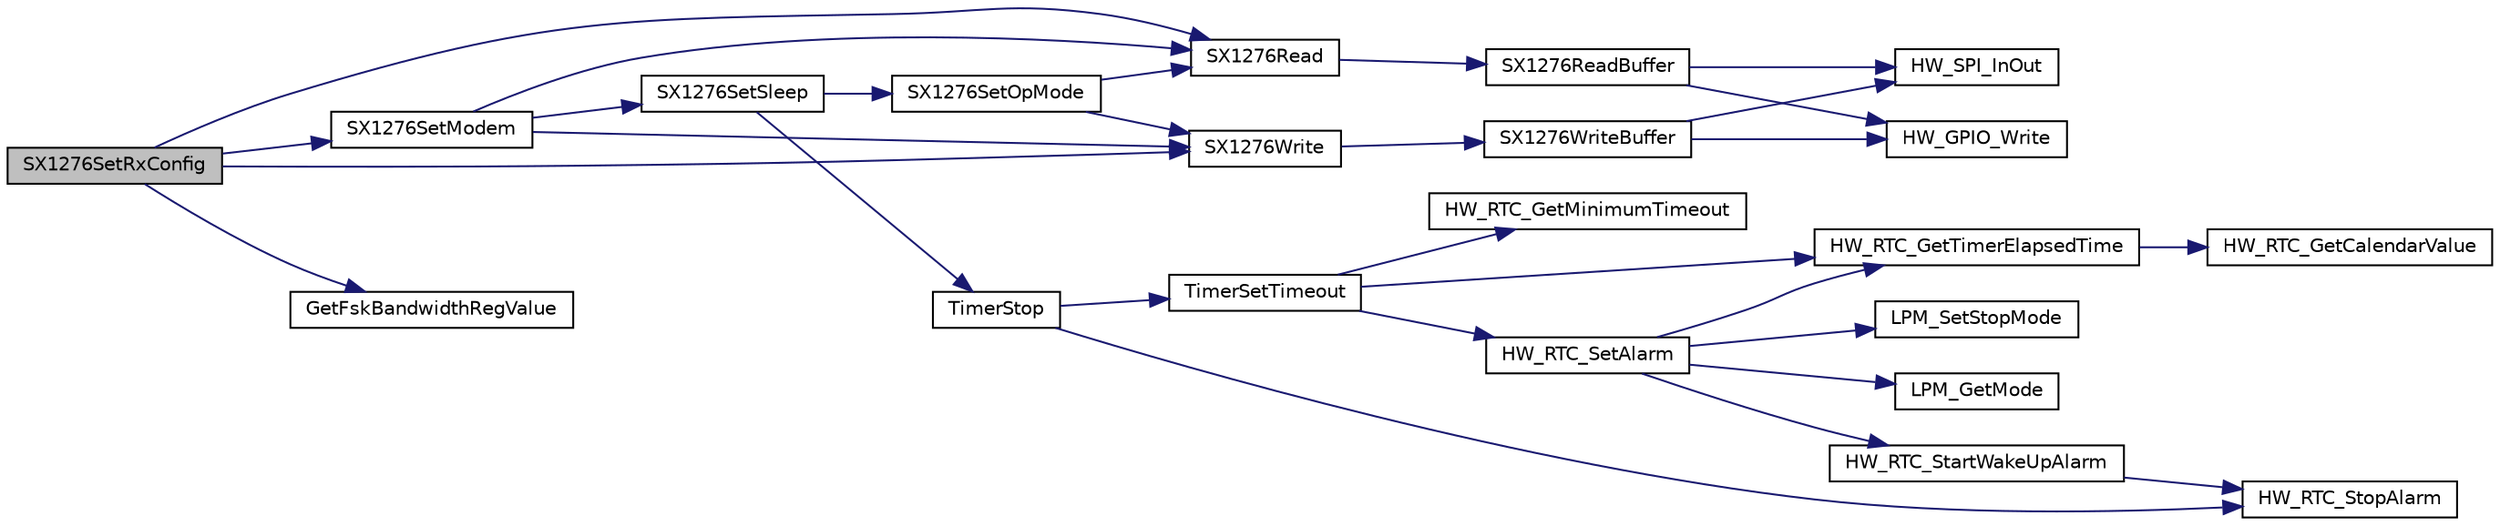 digraph "SX1276SetRxConfig"
{
  edge [fontname="Helvetica",fontsize="10",labelfontname="Helvetica",labelfontsize="10"];
  node [fontname="Helvetica",fontsize="10",shape=record];
  rankdir="LR";
  Node486 [label="SX1276SetRxConfig",height=0.2,width=0.4,color="black", fillcolor="grey75", style="filled", fontcolor="black"];
  Node486 -> Node487 [color="midnightblue",fontsize="10",style="solid",fontname="Helvetica"];
  Node487 [label="SX1276SetModem",height=0.2,width=0.4,color="black", fillcolor="white", style="filled",URL="$sx1276_8c.html#a8325968bbefefab02537762dd274aa8b",tooltip="Configures the radio with the given modem "];
  Node487 -> Node488 [color="midnightblue",fontsize="10",style="solid",fontname="Helvetica"];
  Node488 [label="SX1276Read",height=0.2,width=0.4,color="black", fillcolor="white", style="filled",URL="$sx1276_8c.html#a1c0054da62dacb13d6286a7cfe01d863",tooltip="Reads the radio register at the specified address "];
  Node488 -> Node489 [color="midnightblue",fontsize="10",style="solid",fontname="Helvetica"];
  Node489 [label="SX1276ReadBuffer",height=0.2,width=0.4,color="black", fillcolor="white", style="filled",URL="$sx1276_8c.html#a9b3df4400813ac6aed7b77f400436ad0",tooltip="Reads multiple radio registers starting at address "];
  Node489 -> Node490 [color="midnightblue",fontsize="10",style="solid",fontname="Helvetica"];
  Node490 [label="HW_GPIO_Write",height=0.2,width=0.4,color="black", fillcolor="white", style="filled",URL="$group___lory_s_d_k___g_p_i_o___functions.html#ga64b37e6d4da7e8f148c92f898aed98de",tooltip="Writes the given value to the GPIO output "];
  Node489 -> Node491 [color="midnightblue",fontsize="10",style="solid",fontname="Helvetica"];
  Node491 [label="HW_SPI_InOut",height=0.2,width=0.4,color="black", fillcolor="white", style="filled",URL="$hw__spi_8h.html#ae0d3f21fb84de59193e82bd1943d5563",tooltip="Sends outData and receives inData "];
  Node487 -> Node492 [color="midnightblue",fontsize="10",style="solid",fontname="Helvetica"];
  Node492 [label="SX1276SetSleep",height=0.2,width=0.4,color="black", fillcolor="white", style="filled",URL="$sx1276_8c.html#a32a7b8c477b2f400f96a3255e1ab7620",tooltip="Sets the radio in sleep mode "];
  Node492 -> Node493 [color="midnightblue",fontsize="10",style="solid",fontname="Helvetica"];
  Node493 [label="TimerStop",height=0.2,width=0.4,color="black", fillcolor="white", style="filled",URL="$time_server_8c.html#a8ae899c4e8a9abf49d825d6959aa6bcb",tooltip="Stops and removes the timer object from the list of timer events "];
  Node493 -> Node494 [color="midnightblue",fontsize="10",style="solid",fontname="Helvetica"];
  Node494 [label="TimerSetTimeout",height=0.2,width=0.4,color="black", fillcolor="white", style="filled",URL="$time_server_8c.html#af90925c5246bd6bbc2863d08d4cca3a9",tooltip="Sets a timeout with the duration \"timestamp\" "];
  Node494 -> Node495 [color="midnightblue",fontsize="10",style="solid",fontname="Helvetica"];
  Node495 [label="HW_RTC_GetMinimumTimeout",height=0.2,width=0.4,color="black", fillcolor="white", style="filled",URL="$group___lory_s_d_k___r_t_c___functions.html#ga254f9e5c17daff978fef15be01021c51",tooltip="Return the minimum timeout the RTC is able to handle "];
  Node494 -> Node496 [color="midnightblue",fontsize="10",style="solid",fontname="Helvetica"];
  Node496 [label="HW_RTC_GetTimerElapsedTime",height=0.2,width=0.4,color="black", fillcolor="white", style="filled",URL="$group___lory_s_d_k___r_t_c___functions.html#ga7961116aa831950b62a413ecbbcfb02a",tooltip="Get the RTC timer elapsed time since the last Reference was set "];
  Node496 -> Node497 [color="midnightblue",fontsize="10",style="solid",fontname="Helvetica"];
  Node497 [label="HW_RTC_GetCalendarValue",height=0.2,width=0.4,color="black", fillcolor="white", style="filled",URL="$group___lory_s_d_k___r_t_c___functions.html#gaf81b8dc866a5c7b125355b55e3953387",tooltip="get current time from calendar in ticks "];
  Node494 -> Node498 [color="midnightblue",fontsize="10",style="solid",fontname="Helvetica"];
  Node498 [label="HW_RTC_SetAlarm",height=0.2,width=0.4,color="black", fillcolor="white", style="filled",URL="$group___lory_s_d_k___r_t_c___functions.html#ga09cec56d54c13de658fafdd003390771",tooltip="Set the alarm "];
  Node498 -> Node496 [color="midnightblue",fontsize="10",style="solid",fontname="Helvetica"];
  Node498 -> Node499 [color="midnightblue",fontsize="10",style="solid",fontname="Helvetica"];
  Node499 [label="LPM_SetStopMode",height=0.2,width=0.4,color="black", fillcolor="white", style="filled",URL="$low__power__manager_8c.html#ac8a0ff787d7d417b9e1f0697a1d5fd6d",tooltip="This API notifies the low power manager if the specified user allows the Off mode or not..."];
  Node498 -> Node500 [color="midnightblue",fontsize="10",style="solid",fontname="Helvetica"];
  Node500 [label="LPM_GetMode",height=0.2,width=0.4,color="black", fillcolor="white", style="filled",URL="$low__power__manager_8c.html#ae9107e412181f10977b724c346cebd45",tooltip="This API returns the Low Power Mode selected that will be applied when the system will enter low powe..."];
  Node498 -> Node501 [color="midnightblue",fontsize="10",style="solid",fontname="Helvetica"];
  Node501 [label="HW_RTC_StartWakeUpAlarm",height=0.2,width=0.4,color="black", fillcolor="white", style="filled",URL="$group___lory_s_d_k___r_t_c___functions.html#ga60703fcfc4abd73a2efc980e8bb6ad27",tooltip="start wake up alarm "];
  Node501 -> Node502 [color="midnightblue",fontsize="10",style="solid",fontname="Helvetica"];
  Node502 [label="HW_RTC_StopAlarm",height=0.2,width=0.4,color="black", fillcolor="white", style="filled",URL="$group___lory_s_d_k___r_t_c___functions.html#ga227be06e4dc1332d46ff12519db183b5",tooltip="Stop the Alarm "];
  Node493 -> Node502 [color="midnightblue",fontsize="10",style="solid",fontname="Helvetica"];
  Node492 -> Node503 [color="midnightblue",fontsize="10",style="solid",fontname="Helvetica"];
  Node503 [label="SX1276SetOpMode",height=0.2,width=0.4,color="black", fillcolor="white", style="filled",URL="$sx1276_8c.html#aaaac2e0d7b5bd63fabf38a235d27a452",tooltip="Sets the SX1276 operating mode "];
  Node503 -> Node504 [color="midnightblue",fontsize="10",style="solid",fontname="Helvetica"];
  Node504 [label="SX1276Write",height=0.2,width=0.4,color="black", fillcolor="white", style="filled",URL="$sx1276_8c.html#a15374c2bed5d3ff2d6b95fdf177b645e",tooltip="Writes the radio register at the specified address "];
  Node504 -> Node505 [color="midnightblue",fontsize="10",style="solid",fontname="Helvetica"];
  Node505 [label="SX1276WriteBuffer",height=0.2,width=0.4,color="black", fillcolor="white", style="filled",URL="$sx1276_8c.html#aba51c12ba7f6d704cdeed69201507983",tooltip="Writes multiple radio registers starting at address "];
  Node505 -> Node490 [color="midnightblue",fontsize="10",style="solid",fontname="Helvetica"];
  Node505 -> Node491 [color="midnightblue",fontsize="10",style="solid",fontname="Helvetica"];
  Node503 -> Node488 [color="midnightblue",fontsize="10",style="solid",fontname="Helvetica"];
  Node487 -> Node504 [color="midnightblue",fontsize="10",style="solid",fontname="Helvetica"];
  Node486 -> Node504 [color="midnightblue",fontsize="10",style="solid",fontname="Helvetica"];
  Node486 -> Node506 [color="midnightblue",fontsize="10",style="solid",fontname="Helvetica"];
  Node506 [label="GetFskBandwidthRegValue",height=0.2,width=0.4,color="black", fillcolor="white", style="filled",URL="$sx1276_8c.html#a5741183f1536f5764d86ac28c25ea99b"];
  Node486 -> Node488 [color="midnightblue",fontsize="10",style="solid",fontname="Helvetica"];
}
